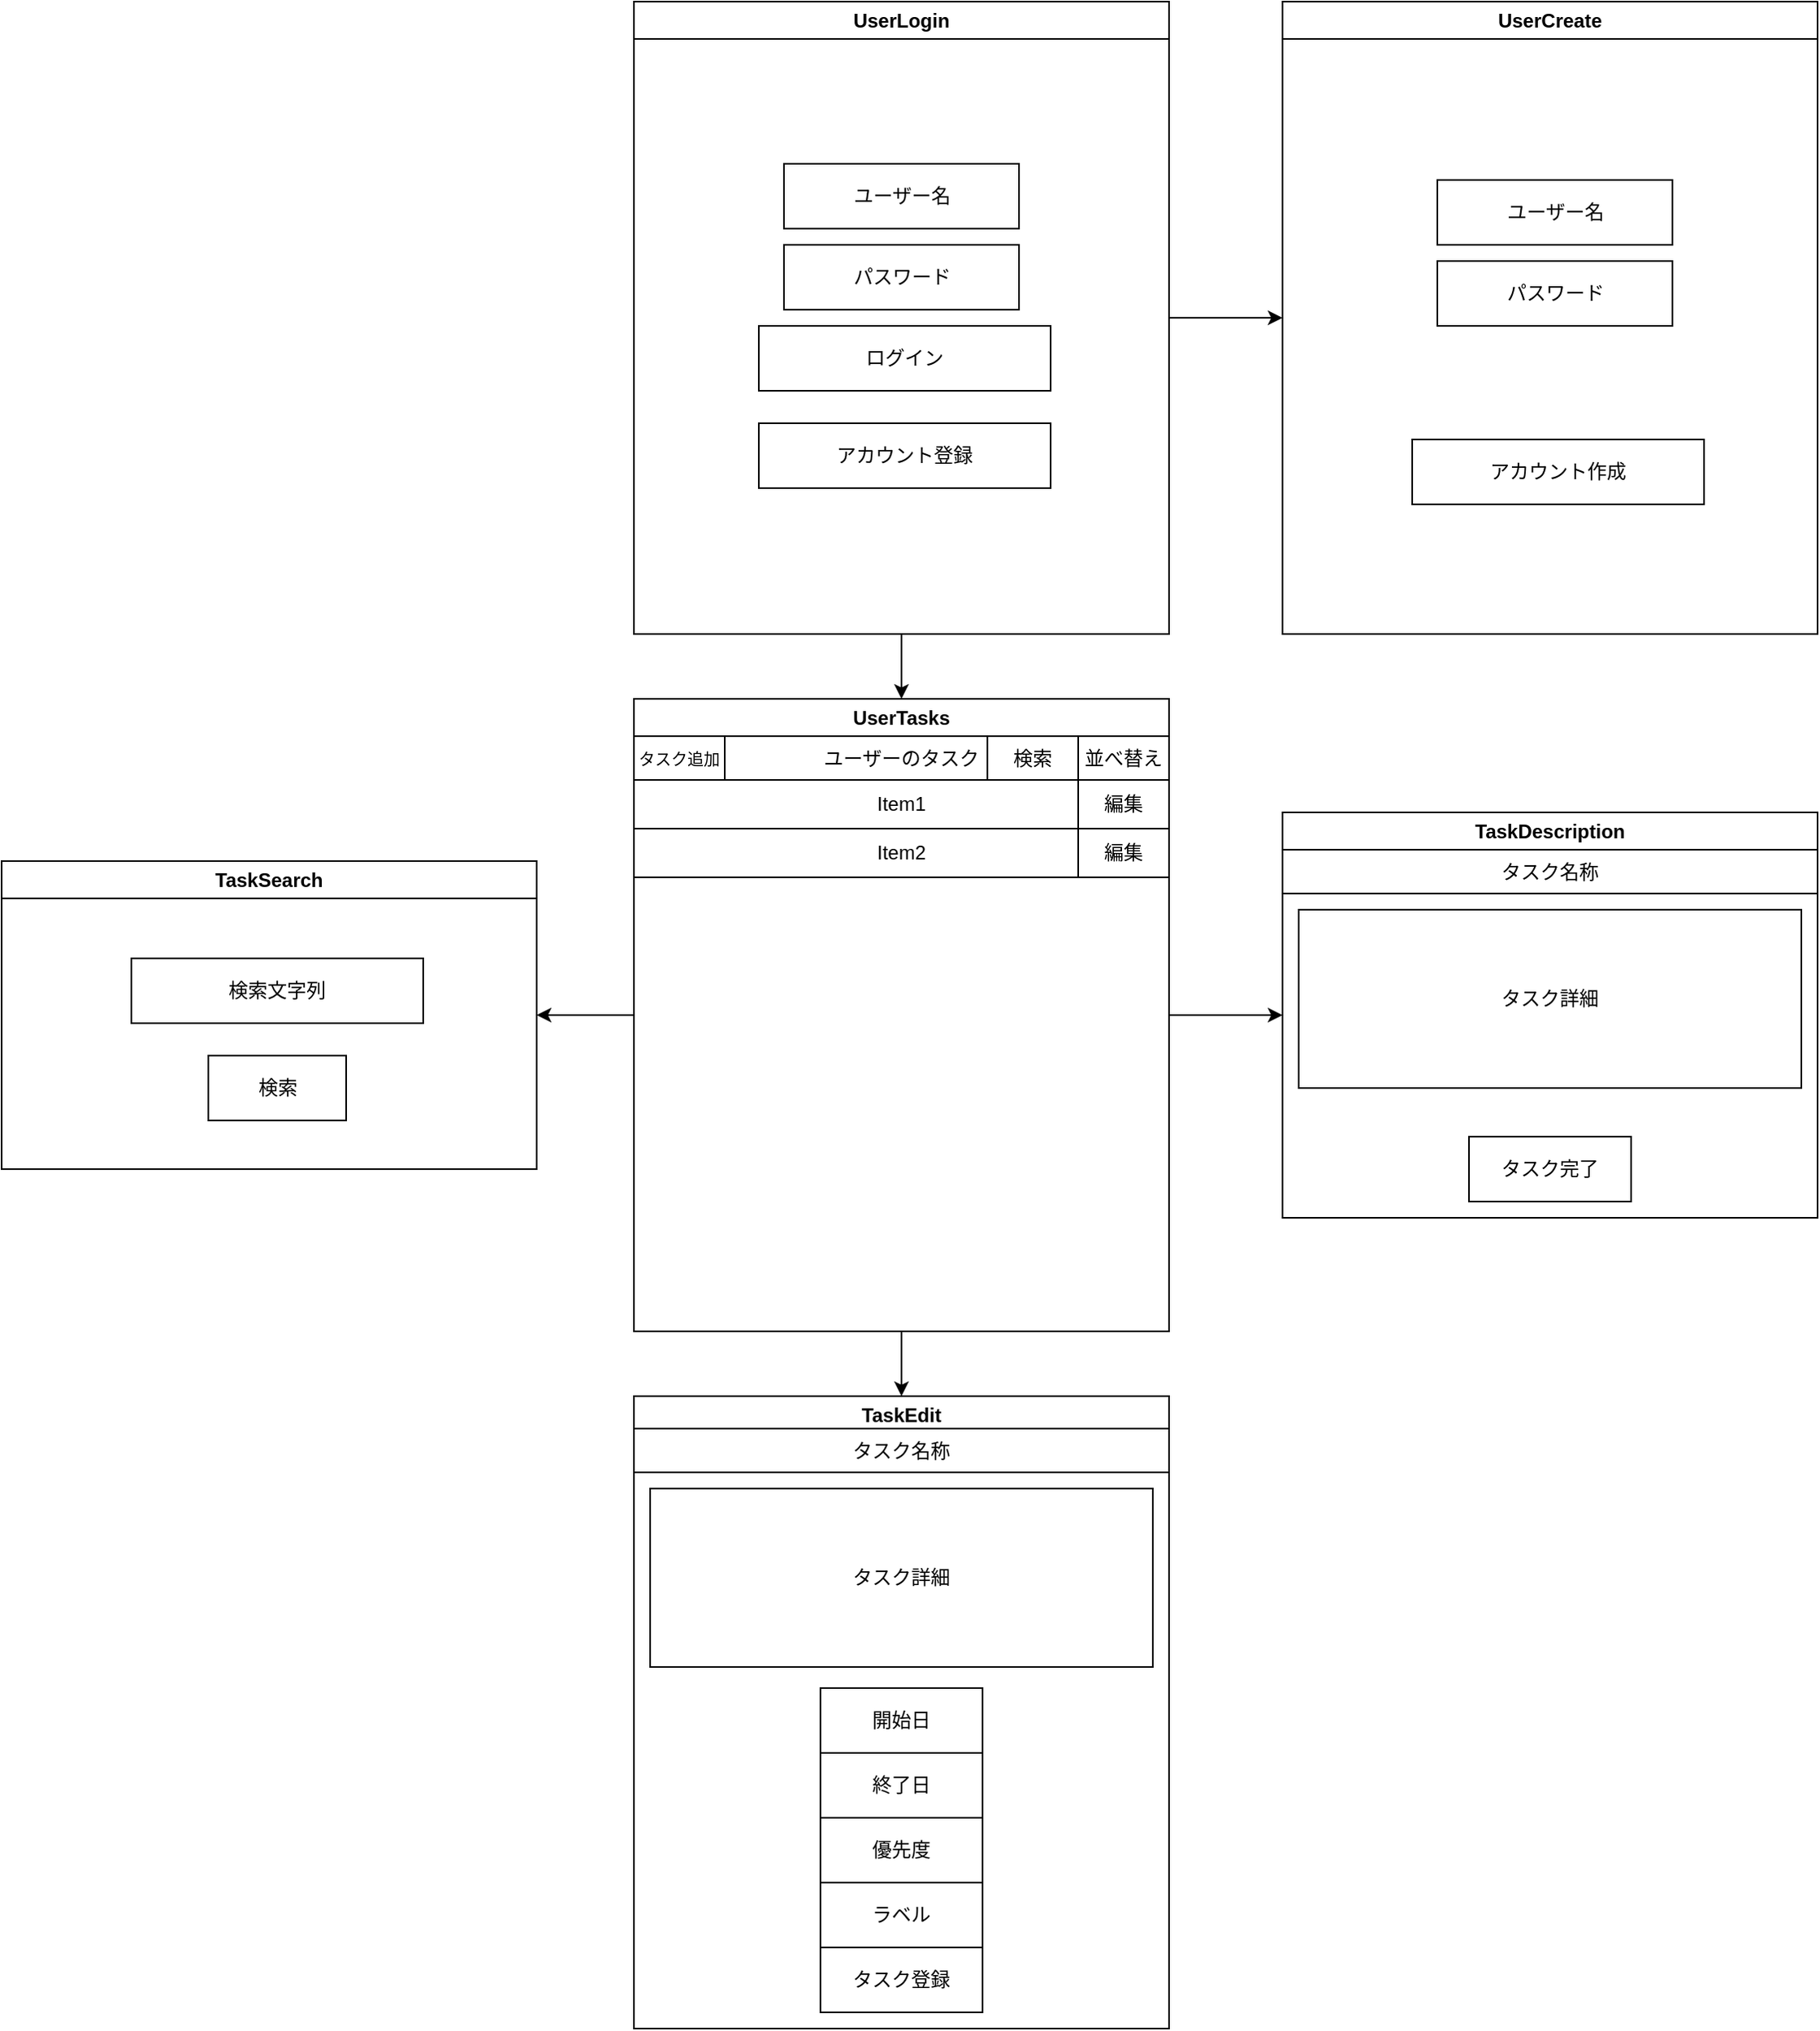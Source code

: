 <mxfile version="21.2.2" type="device">
  <diagram name="ページ1" id="fwAj42VxkAaZHvKDjzSm">
    <mxGraphModel dx="2876" dy="1010" grid="1" gridSize="10" guides="1" tooltips="1" connect="1" arrows="1" fold="1" page="1" pageScale="1" pageWidth="827" pageHeight="1169" math="0" shadow="0">
      <root>
        <mxCell id="0" />
        <mxCell id="1" parent="0" />
        <mxCell id="_bQaDgaXBJ1qManLkiLM-3" style="edgeStyle=orthogonalEdgeStyle;rounded=0;orthogonalLoop=1;jettySize=auto;html=1;entryX=0.5;entryY=0;entryDx=0;entryDy=0;" edge="1" parent="1" source="_bQaDgaXBJ1qManLkiLM-1" target="_bQaDgaXBJ1qManLkiLM-2">
          <mxGeometry relative="1" as="geometry">
            <mxPoint x="245" y="460" as="targetPoint" />
          </mxGeometry>
        </mxCell>
        <mxCell id="_bQaDgaXBJ1qManLkiLM-5" style="edgeStyle=orthogonalEdgeStyle;rounded=0;orthogonalLoop=1;jettySize=auto;html=1;exitX=1;exitY=0.5;exitDx=0;exitDy=0;entryX=0;entryY=0.5;entryDx=0;entryDy=0;" edge="1" parent="1" source="_bQaDgaXBJ1qManLkiLM-1" target="_bQaDgaXBJ1qManLkiLM-4">
          <mxGeometry relative="1" as="geometry" />
        </mxCell>
        <mxCell id="_bQaDgaXBJ1qManLkiLM-1" value="UserLogin" style="swimlane;whiteSpace=wrap;html=1;" vertex="1" parent="1">
          <mxGeometry x="80" y="40" width="330" height="390" as="geometry" />
        </mxCell>
        <mxCell id="_bQaDgaXBJ1qManLkiLM-10" value="ユーザー名" style="rounded=0;whiteSpace=wrap;html=1;" vertex="1" parent="_bQaDgaXBJ1qManLkiLM-1">
          <mxGeometry x="92.5" y="100" width="145" height="40" as="geometry" />
        </mxCell>
        <mxCell id="_bQaDgaXBJ1qManLkiLM-11" value="パスワード" style="rounded=0;whiteSpace=wrap;html=1;" vertex="1" parent="_bQaDgaXBJ1qManLkiLM-1">
          <mxGeometry x="92.5" y="150" width="145" height="40" as="geometry" />
        </mxCell>
        <mxCell id="_bQaDgaXBJ1qManLkiLM-12" value="ログイン" style="rounded=0;whiteSpace=wrap;html=1;" vertex="1" parent="_bQaDgaXBJ1qManLkiLM-1">
          <mxGeometry x="77" y="200" width="180" height="40" as="geometry" />
        </mxCell>
        <mxCell id="_bQaDgaXBJ1qManLkiLM-13" value="アカウント登録" style="rounded=0;whiteSpace=wrap;html=1;" vertex="1" parent="_bQaDgaXBJ1qManLkiLM-1">
          <mxGeometry x="77" y="260" width="180" height="40" as="geometry" />
        </mxCell>
        <mxCell id="_bQaDgaXBJ1qManLkiLM-8" style="edgeStyle=orthogonalEdgeStyle;rounded=0;orthogonalLoop=1;jettySize=auto;html=1;exitX=1;exitY=0.5;exitDx=0;exitDy=0;entryX=0;entryY=0.5;entryDx=0;entryDy=0;" edge="1" parent="1" source="_bQaDgaXBJ1qManLkiLM-2" target="_bQaDgaXBJ1qManLkiLM-7">
          <mxGeometry relative="1" as="geometry" />
        </mxCell>
        <mxCell id="_bQaDgaXBJ1qManLkiLM-9" style="edgeStyle=orthogonalEdgeStyle;rounded=0;orthogonalLoop=1;jettySize=auto;html=1;exitX=0.5;exitY=1;exitDx=0;exitDy=0;" edge="1" parent="1" source="_bQaDgaXBJ1qManLkiLM-2" target="_bQaDgaXBJ1qManLkiLM-6">
          <mxGeometry relative="1" as="geometry" />
        </mxCell>
        <mxCell id="_bQaDgaXBJ1qManLkiLM-34" style="edgeStyle=orthogonalEdgeStyle;rounded=0;orthogonalLoop=1;jettySize=auto;html=1;exitX=0;exitY=0.5;exitDx=0;exitDy=0;entryX=1;entryY=0.5;entryDx=0;entryDy=0;" edge="1" parent="1" source="_bQaDgaXBJ1qManLkiLM-2" target="_bQaDgaXBJ1qManLkiLM-33">
          <mxGeometry relative="1" as="geometry" />
        </mxCell>
        <mxCell id="_bQaDgaXBJ1qManLkiLM-2" value="UserTasks" style="swimlane;whiteSpace=wrap;html=1;" vertex="1" parent="1">
          <mxGeometry x="80" y="470" width="330" height="390" as="geometry" />
        </mxCell>
        <mxCell id="_bQaDgaXBJ1qManLkiLM-23" value="ユーザーのタスク" style="rounded=0;whiteSpace=wrap;html=1;" vertex="1" parent="_bQaDgaXBJ1qManLkiLM-2">
          <mxGeometry y="23" width="330" height="27" as="geometry" />
        </mxCell>
        <mxCell id="_bQaDgaXBJ1qManLkiLM-24" value="Item1" style="rounded=0;whiteSpace=wrap;html=1;" vertex="1" parent="_bQaDgaXBJ1qManLkiLM-2">
          <mxGeometry y="50" width="330" height="30" as="geometry" />
        </mxCell>
        <mxCell id="_bQaDgaXBJ1qManLkiLM-27" value="Item2" style="rounded=0;whiteSpace=wrap;html=1;" vertex="1" parent="_bQaDgaXBJ1qManLkiLM-2">
          <mxGeometry y="80" width="330" height="30" as="geometry" />
        </mxCell>
        <mxCell id="_bQaDgaXBJ1qManLkiLM-28" value="編集" style="rounded=0;whiteSpace=wrap;html=1;" vertex="1" parent="_bQaDgaXBJ1qManLkiLM-2">
          <mxGeometry x="274" y="80" width="56" height="30" as="geometry" />
        </mxCell>
        <mxCell id="_bQaDgaXBJ1qManLkiLM-29" value="検索" style="rounded=0;whiteSpace=wrap;html=1;" vertex="1" parent="_bQaDgaXBJ1qManLkiLM-2">
          <mxGeometry x="218" y="23" width="56" height="27" as="geometry" />
        </mxCell>
        <mxCell id="_bQaDgaXBJ1qManLkiLM-30" value="並べ替え" style="rounded=0;whiteSpace=wrap;html=1;" vertex="1" parent="_bQaDgaXBJ1qManLkiLM-2">
          <mxGeometry x="274" y="23" width="56" height="27" as="geometry" />
        </mxCell>
        <mxCell id="_bQaDgaXBJ1qManLkiLM-32" value="&lt;font style=&quot;font-size: 10px;&quot;&gt;タスク追加&lt;/font&gt;" style="rounded=0;whiteSpace=wrap;html=1;" vertex="1" parent="_bQaDgaXBJ1qManLkiLM-2">
          <mxGeometry y="23" width="56" height="27" as="geometry" />
        </mxCell>
        <mxCell id="_bQaDgaXBJ1qManLkiLM-4" value="UserCreate" style="swimlane;whiteSpace=wrap;html=1;" vertex="1" parent="1">
          <mxGeometry x="480" y="40" width="330" height="390" as="geometry" />
        </mxCell>
        <mxCell id="_bQaDgaXBJ1qManLkiLM-14" value="ユーザー名" style="rounded=0;whiteSpace=wrap;html=1;" vertex="1" parent="_bQaDgaXBJ1qManLkiLM-4">
          <mxGeometry x="95.5" y="110" width="145" height="40" as="geometry" />
        </mxCell>
        <mxCell id="_bQaDgaXBJ1qManLkiLM-15" value="パスワード" style="rounded=0;whiteSpace=wrap;html=1;" vertex="1" parent="_bQaDgaXBJ1qManLkiLM-4">
          <mxGeometry x="95.5" y="160" width="145" height="40" as="geometry" />
        </mxCell>
        <mxCell id="_bQaDgaXBJ1qManLkiLM-16" value="アカウント作成" style="rounded=0;whiteSpace=wrap;html=1;" vertex="1" parent="_bQaDgaXBJ1qManLkiLM-4">
          <mxGeometry x="80" y="270" width="180" height="40" as="geometry" />
        </mxCell>
        <mxCell id="_bQaDgaXBJ1qManLkiLM-6" value="TaskEdit" style="swimlane;whiteSpace=wrap;html=1;" vertex="1" parent="1">
          <mxGeometry x="80" y="900" width="330" height="390" as="geometry" />
        </mxCell>
        <mxCell id="_bQaDgaXBJ1qManLkiLM-41" value="タスク名称" style="rounded=0;whiteSpace=wrap;html=1;" vertex="1" parent="_bQaDgaXBJ1qManLkiLM-6">
          <mxGeometry y="20" width="330" height="27" as="geometry" />
        </mxCell>
        <mxCell id="_bQaDgaXBJ1qManLkiLM-42" value="タスク詳細" style="rounded=0;whiteSpace=wrap;html=1;" vertex="1" parent="_bQaDgaXBJ1qManLkiLM-6">
          <mxGeometry x="10" y="57" width="310" height="110" as="geometry" />
        </mxCell>
        <mxCell id="_bQaDgaXBJ1qManLkiLM-43" value="タスク登録" style="rounded=0;whiteSpace=wrap;html=1;" vertex="1" parent="_bQaDgaXBJ1qManLkiLM-6">
          <mxGeometry x="115" y="340" width="100" height="40" as="geometry" />
        </mxCell>
        <mxCell id="_bQaDgaXBJ1qManLkiLM-44" value="開始日" style="rounded=0;whiteSpace=wrap;html=1;" vertex="1" parent="_bQaDgaXBJ1qManLkiLM-6">
          <mxGeometry x="115" y="180" width="100" height="40" as="geometry" />
        </mxCell>
        <mxCell id="_bQaDgaXBJ1qManLkiLM-45" value="終了日" style="rounded=0;whiteSpace=wrap;html=1;" vertex="1" parent="_bQaDgaXBJ1qManLkiLM-6">
          <mxGeometry x="115" y="220" width="100" height="40" as="geometry" />
        </mxCell>
        <mxCell id="_bQaDgaXBJ1qManLkiLM-46" value="優先度" style="rounded=0;whiteSpace=wrap;html=1;" vertex="1" parent="_bQaDgaXBJ1qManLkiLM-6">
          <mxGeometry x="115" y="260" width="100" height="40" as="geometry" />
        </mxCell>
        <mxCell id="_bQaDgaXBJ1qManLkiLM-47" value="ラベル" style="rounded=0;whiteSpace=wrap;html=1;" vertex="1" parent="_bQaDgaXBJ1qManLkiLM-6">
          <mxGeometry x="115" y="300" width="100" height="40" as="geometry" />
        </mxCell>
        <mxCell id="_bQaDgaXBJ1qManLkiLM-7" value="TaskDescription" style="swimlane;whiteSpace=wrap;html=1;" vertex="1" parent="1">
          <mxGeometry x="480" y="540" width="330" height="250" as="geometry" />
        </mxCell>
        <mxCell id="_bQaDgaXBJ1qManLkiLM-37" value="タスク名称" style="rounded=0;whiteSpace=wrap;html=1;" vertex="1" parent="_bQaDgaXBJ1qManLkiLM-7">
          <mxGeometry y="23" width="330" height="27" as="geometry" />
        </mxCell>
        <mxCell id="_bQaDgaXBJ1qManLkiLM-38" value="タスク詳細" style="rounded=0;whiteSpace=wrap;html=1;" vertex="1" parent="_bQaDgaXBJ1qManLkiLM-7">
          <mxGeometry x="10" y="60" width="310" height="110" as="geometry" />
        </mxCell>
        <mxCell id="_bQaDgaXBJ1qManLkiLM-39" value="タスク完了" style="rounded=0;whiteSpace=wrap;html=1;" vertex="1" parent="_bQaDgaXBJ1qManLkiLM-7">
          <mxGeometry x="115" y="200" width="100" height="40" as="geometry" />
        </mxCell>
        <mxCell id="_bQaDgaXBJ1qManLkiLM-26" value="編集" style="rounded=0;whiteSpace=wrap;html=1;" vertex="1" parent="1">
          <mxGeometry x="354" y="520" width="56" height="30" as="geometry" />
        </mxCell>
        <mxCell id="_bQaDgaXBJ1qManLkiLM-33" value="TaskSearch" style="swimlane;whiteSpace=wrap;html=1;" vertex="1" parent="1">
          <mxGeometry x="-310" y="570" width="330" height="190" as="geometry" />
        </mxCell>
        <mxCell id="_bQaDgaXBJ1qManLkiLM-35" value="検索" style="rounded=0;whiteSpace=wrap;html=1;" vertex="1" parent="_bQaDgaXBJ1qManLkiLM-33">
          <mxGeometry x="127.5" y="120" width="85" height="40" as="geometry" />
        </mxCell>
        <mxCell id="_bQaDgaXBJ1qManLkiLM-36" value="検索文字列" style="rounded=0;whiteSpace=wrap;html=1;" vertex="1" parent="_bQaDgaXBJ1qManLkiLM-33">
          <mxGeometry x="80" y="60" width="180" height="40" as="geometry" />
        </mxCell>
      </root>
    </mxGraphModel>
  </diagram>
</mxfile>
